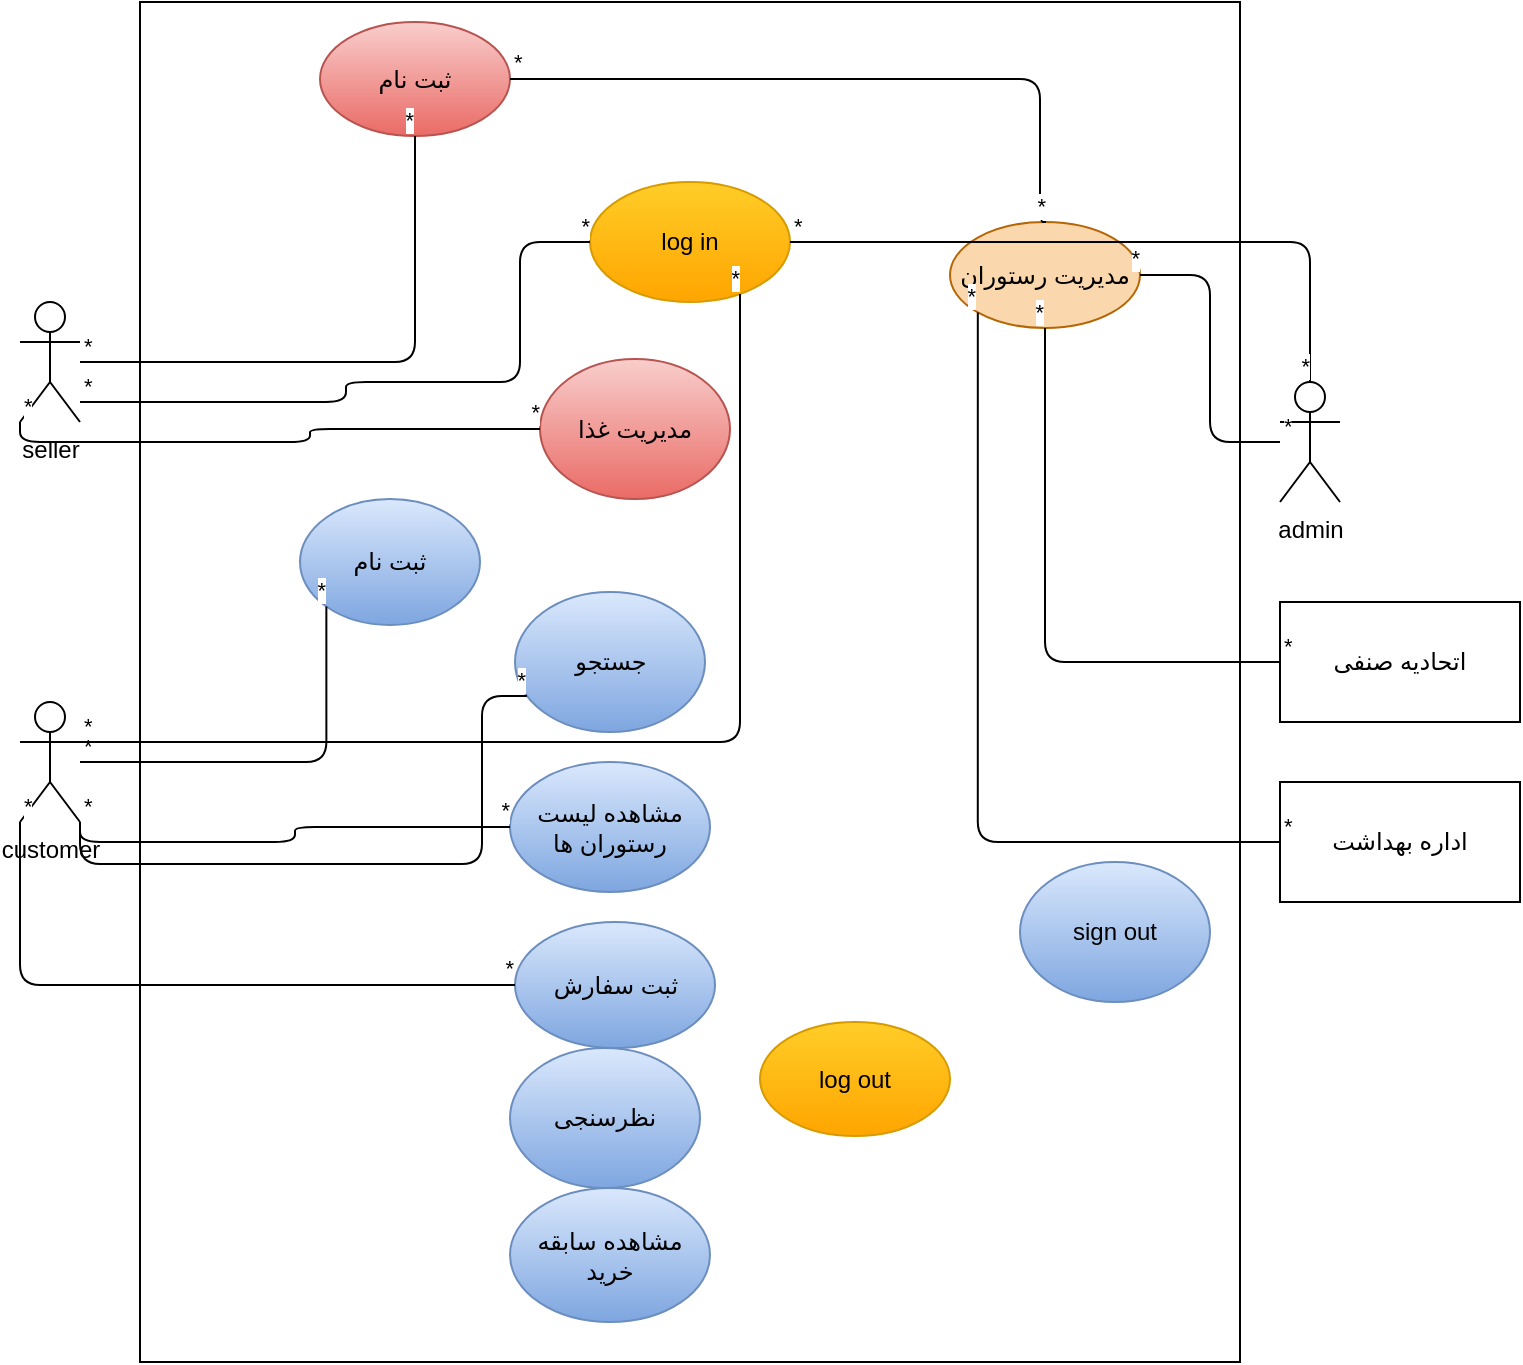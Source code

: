<mxfile version="13.10.5" type="github">
  <diagram name="Page-1" id="e7e014a7-5840-1c2e-5031-d8a46d1fe8dd">
    <mxGraphModel dx="868" dy="479" grid="1" gridSize="10" guides="1" tooltips="1" connect="1" arrows="1" fold="1" page="1" pageScale="1" pageWidth="1169" pageHeight="826" background="#ffffff" math="0" shadow="0">
      <root>
        <mxCell id="0" />
        <mxCell id="1" parent="0" />
        <mxCell id="Ti_cdP-LwR2GLxK3Q5Qu-41" value="" style="rounded=0;whiteSpace=wrap;html=1;" parent="1" vertex="1">
          <mxGeometry x="290" y="150" width="550" height="680" as="geometry" />
        </mxCell>
        <mxCell id="Ti_cdP-LwR2GLxK3Q5Qu-43" value="customer" style="shape=umlActor;verticalLabelPosition=bottom;verticalAlign=top;html=1;outlineConnect=0;" parent="1" vertex="1">
          <mxGeometry x="230" y="500" width="30" height="60" as="geometry" />
        </mxCell>
        <mxCell id="rXxGUh9YkXs_mze31AUG-1" value="ثبت نام" style="ellipse;whiteSpace=wrap;html=1;fillColor=#dae8fc;strokeColor=#6c8ebf;gradientColor=#7ea6e0;" parent="1" vertex="1">
          <mxGeometry x="370" y="398.5" width="90" height="63" as="geometry" />
        </mxCell>
        <mxCell id="Ti_cdP-LwR2GLxK3Q5Qu-42" value="seller" style="shape=umlActor;verticalLabelPosition=bottom;verticalAlign=top;html=1;outlineConnect=0;" parent="1" vertex="1">
          <mxGeometry x="230" y="300" width="30" height="60" as="geometry" />
        </mxCell>
        <mxCell id="rXxGUh9YkXs_mze31AUG-5" value="admin" style="shape=umlActor;verticalLabelPosition=bottom;verticalAlign=top;html=1;outlineConnect=0;" parent="1" vertex="1">
          <mxGeometry x="860" y="340" width="30" height="60" as="geometry" />
        </mxCell>
        <mxCell id="Jm9gUiOZweeL1IYtcXkK-2" value="log in" style="ellipse;whiteSpace=wrap;html=1;fillColor=#ffcd28;strokeColor=#d79b00;gradientColor=#ffa500;" parent="1" vertex="1">
          <mxGeometry x="515" y="240" width="100" height="60" as="geometry" />
        </mxCell>
        <mxCell id="oFaBCXIpXnut_KhmdDa9-3" value="مشاهده سابقه خرید" style="ellipse;whiteSpace=wrap;html=1;fillColor=#dae8fc;strokeColor=#6c8ebf;gradientColor=#7ea6e0;" parent="1" vertex="1">
          <mxGeometry x="475" y="743" width="100" height="67" as="geometry" />
        </mxCell>
        <mxCell id="oFaBCXIpXnut_KhmdDa9-5" value="اتحادیه صنفی" style="rounded=0;whiteSpace=wrap;html=1;" parent="1" vertex="1">
          <mxGeometry x="860" y="450" width="120" height="60" as="geometry" />
        </mxCell>
        <mxCell id="oFaBCXIpXnut_KhmdDa9-6" value="اداره بهداشت" style="rounded=0;whiteSpace=wrap;html=1;" parent="1" vertex="1">
          <mxGeometry x="860" y="540" width="120" height="60" as="geometry" />
        </mxCell>
        <mxCell id="oFaBCXIpXnut_KhmdDa9-7" value="مشاهده لیست رستوران ها" style="ellipse;whiteSpace=wrap;html=1;fillColor=#dae8fc;strokeColor=#6c8ebf;gradientColor=#7ea6e0;" parent="1" vertex="1">
          <mxGeometry x="475" y="530" width="100" height="65" as="geometry" />
        </mxCell>
        <mxCell id="oFaBCXIpXnut_KhmdDa9-9" style="edgeStyle=orthogonalEdgeStyle;rounded=0;orthogonalLoop=1;jettySize=auto;html=1;exitX=0.5;exitY=1;exitDx=0;exitDy=0;" parent="1" source="oFaBCXIpXnut_KhmdDa9-7" target="oFaBCXIpXnut_KhmdDa9-7" edge="1">
          <mxGeometry relative="1" as="geometry" />
        </mxCell>
        <mxCell id="oFaBCXIpXnut_KhmdDa9-12" value="ثبت سفارش" style="ellipse;whiteSpace=wrap;html=1;fillColor=#dae8fc;strokeColor=#6c8ebf;gradientColor=#7ea6e0;" parent="1" vertex="1">
          <mxGeometry x="477.5" y="610" width="100" height="63" as="geometry" />
        </mxCell>
        <mxCell id="oFaBCXIpXnut_KhmdDa9-16" value="نظرسنجی" style="ellipse;whiteSpace=wrap;html=1;fillColor=#dae8fc;strokeColor=#6c8ebf;gradientColor=#7ea6e0;" parent="1" vertex="1">
          <mxGeometry x="475" y="673" width="95" height="70" as="geometry" />
        </mxCell>
        <mxCell id="oFaBCXIpXnut_KhmdDa9-20" value="sign out" style="ellipse;whiteSpace=wrap;html=1;fillColor=#dae8fc;strokeColor=#6c8ebf;gradientColor=#7ea6e0;" parent="1" vertex="1">
          <mxGeometry x="730" y="580" width="95" height="70" as="geometry" />
        </mxCell>
        <mxCell id="oFaBCXIpXnut_KhmdDa9-21" value="جستجو" style="ellipse;whiteSpace=wrap;html=1;fillColor=#dae8fc;strokeColor=#6c8ebf;gradientColor=#7ea6e0;" parent="1" vertex="1">
          <mxGeometry x="477.5" y="445" width="95" height="70" as="geometry" />
        </mxCell>
        <mxCell id="oFaBCXIpXnut_KhmdDa9-22" value="مدیریت غذا" style="ellipse;whiteSpace=wrap;html=1;fillColor=#f8cecc;strokeColor=#b85450;gradientColor=#ea6b66;" parent="1" vertex="1">
          <mxGeometry x="490" y="328.5" width="95" height="70" as="geometry" />
        </mxCell>
        <mxCell id="oFaBCXIpXnut_KhmdDa9-25" value="ثبت نام" style="ellipse;whiteSpace=wrap;html=1;fillColor=#f8cecc;strokeColor=#b85450;gradientColor=#ea6b66;" parent="1" vertex="1">
          <mxGeometry x="380" y="160" width="95" height="57" as="geometry" />
        </mxCell>
        <mxCell id="oFaBCXIpXnut_KhmdDa9-54" value="مدیریت رستوران" style="ellipse;whiteSpace=wrap;html=1;fillColor=#fad7ac;strokeColor=#b46504;" parent="1" vertex="1">
          <mxGeometry x="695" y="260" width="95" height="53" as="geometry" />
        </mxCell>
        <mxCell id="oFaBCXIpXnut_KhmdDa9-55" value="log out" style="ellipse;whiteSpace=wrap;html=1;fillColor=#ffcd28;strokeColor=#d79b00;gradientColor=#ffa500;" parent="1" vertex="1">
          <mxGeometry x="600" y="660" width="95" height="57" as="geometry" />
        </mxCell>
        <mxCell id="tuV4X_k9Qu2jWLp6rywg-1" value="" style="endArrow=none;html=1;edgeStyle=orthogonalEdgeStyle;" parent="1" source="Ti_cdP-LwR2GLxK3Q5Qu-42" target="oFaBCXIpXnut_KhmdDa9-25" edge="1">
          <mxGeometry relative="1" as="geometry">
            <mxPoint x="260" y="340" as="sourcePoint" />
            <mxPoint x="420" y="340" as="targetPoint" />
          </mxGeometry>
        </mxCell>
        <mxCell id="tuV4X_k9Qu2jWLp6rywg-2" value="*" style="edgeLabel;resizable=0;html=1;align=left;verticalAlign=bottom;" parent="tuV4X_k9Qu2jWLp6rywg-1" connectable="0" vertex="1">
          <mxGeometry x="-1" relative="1" as="geometry" />
        </mxCell>
        <mxCell id="tuV4X_k9Qu2jWLp6rywg-3" value="*" style="edgeLabel;resizable=0;html=1;align=right;verticalAlign=bottom;" parent="tuV4X_k9Qu2jWLp6rywg-1" connectable="0" vertex="1">
          <mxGeometry x="1" relative="1" as="geometry" />
        </mxCell>
        <mxCell id="oFaBCXIpXnut_KhmdDa9-77" value="" style="endArrow=none;html=1;edgeStyle=orthogonalEdgeStyle;entryX=0;entryY=1;entryDx=0;entryDy=0;" parent="1" source="Ti_cdP-LwR2GLxK3Q5Qu-43" target="rXxGUh9YkXs_mze31AUG-1" edge="1">
          <mxGeometry relative="1" as="geometry">
            <mxPoint x="260" y="540" as="sourcePoint" />
            <mxPoint x="420" y="540" as="targetPoint" />
          </mxGeometry>
        </mxCell>
        <mxCell id="oFaBCXIpXnut_KhmdDa9-78" value="*" style="edgeLabel;resizable=0;html=1;align=left;verticalAlign=bottom;" parent="oFaBCXIpXnut_KhmdDa9-77" connectable="0" vertex="1">
          <mxGeometry x="-1" relative="1" as="geometry" />
        </mxCell>
        <mxCell id="oFaBCXIpXnut_KhmdDa9-79" value="*" style="edgeLabel;resizable=0;html=1;align=right;verticalAlign=bottom;" parent="oFaBCXIpXnut_KhmdDa9-77" connectable="0" vertex="1">
          <mxGeometry x="1" relative="1" as="geometry" />
        </mxCell>
        <mxCell id="oFaBCXIpXnut_KhmdDa9-80" value="" style="endArrow=none;html=1;edgeStyle=orthogonalEdgeStyle;" parent="1" source="oFaBCXIpXnut_KhmdDa9-25" edge="1">
          <mxGeometry relative="1" as="geometry">
            <mxPoint x="520" y="313" as="sourcePoint" />
            <mxPoint x="743" y="260" as="targetPoint" />
            <Array as="points">
              <mxPoint x="740" y="189" />
              <mxPoint x="740" y="260" />
              <mxPoint x="743" y="260" />
            </Array>
          </mxGeometry>
        </mxCell>
        <mxCell id="oFaBCXIpXnut_KhmdDa9-81" value="*" style="edgeLabel;resizable=0;html=1;align=left;verticalAlign=bottom;" parent="oFaBCXIpXnut_KhmdDa9-80" connectable="0" vertex="1">
          <mxGeometry x="-1" relative="1" as="geometry" />
        </mxCell>
        <mxCell id="oFaBCXIpXnut_KhmdDa9-82" value="*" style="edgeLabel;resizable=0;html=1;align=right;verticalAlign=bottom;" parent="oFaBCXIpXnut_KhmdDa9-80" connectable="0" vertex="1">
          <mxGeometry x="1" relative="1" as="geometry" />
        </mxCell>
        <mxCell id="oFaBCXIpXnut_KhmdDa9-83" value="" style="endArrow=none;html=1;edgeStyle=orthogonalEdgeStyle;entryX=1;entryY=0.5;entryDx=0;entryDy=0;" parent="1" source="rXxGUh9YkXs_mze31AUG-5" target="oFaBCXIpXnut_KhmdDa9-54" edge="1">
          <mxGeometry relative="1" as="geometry">
            <mxPoint x="637.5" y="361.5" as="sourcePoint" />
            <mxPoint x="790" y="340" as="targetPoint" />
          </mxGeometry>
        </mxCell>
        <mxCell id="oFaBCXIpXnut_KhmdDa9-84" value="*" style="edgeLabel;resizable=0;html=1;align=left;verticalAlign=bottom;" parent="oFaBCXIpXnut_KhmdDa9-83" connectable="0" vertex="1">
          <mxGeometry x="-1" relative="1" as="geometry" />
        </mxCell>
        <mxCell id="oFaBCXIpXnut_KhmdDa9-85" value="*" style="edgeLabel;resizable=0;html=1;align=right;verticalAlign=bottom;" parent="oFaBCXIpXnut_KhmdDa9-83" connectable="0" vertex="1">
          <mxGeometry x="1" relative="1" as="geometry" />
        </mxCell>
        <mxCell id="oFaBCXIpXnut_KhmdDa9-86" value="" style="endArrow=none;html=1;edgeStyle=orthogonalEdgeStyle;entryX=0.5;entryY=1;entryDx=0;entryDy=0;" parent="1" source="oFaBCXIpXnut_KhmdDa9-5" target="oFaBCXIpXnut_KhmdDa9-54" edge="1">
          <mxGeometry relative="1" as="geometry">
            <mxPoint x="625" y="381.5" as="sourcePoint" />
            <mxPoint x="777.5" y="360" as="targetPoint" />
          </mxGeometry>
        </mxCell>
        <mxCell id="oFaBCXIpXnut_KhmdDa9-87" value="*" style="edgeLabel;resizable=0;html=1;align=left;verticalAlign=bottom;" parent="oFaBCXIpXnut_KhmdDa9-86" connectable="0" vertex="1">
          <mxGeometry x="-1" relative="1" as="geometry" />
        </mxCell>
        <mxCell id="oFaBCXIpXnut_KhmdDa9-88" value="*" style="edgeLabel;resizable=0;html=1;align=right;verticalAlign=bottom;" parent="oFaBCXIpXnut_KhmdDa9-86" connectable="0" vertex="1">
          <mxGeometry x="1" relative="1" as="geometry" />
        </mxCell>
        <mxCell id="oFaBCXIpXnut_KhmdDa9-89" value="" style="endArrow=none;html=1;edgeStyle=orthogonalEdgeStyle;entryX=0;entryY=1;entryDx=0;entryDy=0;exitX=0;exitY=0.5;exitDx=0;exitDy=0;" parent="1" source="oFaBCXIpXnut_KhmdDa9-6" target="oFaBCXIpXnut_KhmdDa9-54" edge="1">
          <mxGeometry relative="1" as="geometry">
            <mxPoint x="580" y="361.5" as="sourcePoint" />
            <mxPoint x="732.5" y="340" as="targetPoint" />
          </mxGeometry>
        </mxCell>
        <mxCell id="oFaBCXIpXnut_KhmdDa9-90" value="*" style="edgeLabel;resizable=0;html=1;align=left;verticalAlign=bottom;" parent="oFaBCXIpXnut_KhmdDa9-89" connectable="0" vertex="1">
          <mxGeometry x="-1" relative="1" as="geometry" />
        </mxCell>
        <mxCell id="oFaBCXIpXnut_KhmdDa9-91" value="*" style="edgeLabel;resizable=0;html=1;align=right;verticalAlign=bottom;" parent="oFaBCXIpXnut_KhmdDa9-89" connectable="0" vertex="1">
          <mxGeometry x="1" relative="1" as="geometry" />
        </mxCell>
        <mxCell id="oFaBCXIpXnut_KhmdDa9-92" value="" style="endArrow=none;html=1;edgeStyle=orthogonalEdgeStyle;" parent="1" source="Jm9gUiOZweeL1IYtcXkK-2" target="rXxGUh9YkXs_mze31AUG-5" edge="1">
          <mxGeometry relative="1" as="geometry">
            <mxPoint x="650" y="410.75" as="sourcePoint" />
            <mxPoint x="802.5" y="389.25" as="targetPoint" />
          </mxGeometry>
        </mxCell>
        <mxCell id="oFaBCXIpXnut_KhmdDa9-93" value="*" style="edgeLabel;resizable=0;html=1;align=left;verticalAlign=bottom;" parent="oFaBCXIpXnut_KhmdDa9-92" connectable="0" vertex="1">
          <mxGeometry x="-1" relative="1" as="geometry" />
        </mxCell>
        <mxCell id="oFaBCXIpXnut_KhmdDa9-94" value="*" style="edgeLabel;resizable=0;html=1;align=right;verticalAlign=bottom;" parent="oFaBCXIpXnut_KhmdDa9-92" connectable="0" vertex="1">
          <mxGeometry x="1" relative="1" as="geometry" />
        </mxCell>
        <mxCell id="oFaBCXIpXnut_KhmdDa9-95" value="" style="endArrow=none;html=1;edgeStyle=orthogonalEdgeStyle;entryX=0;entryY=0.5;entryDx=0;entryDy=0;" parent="1" source="Ti_cdP-LwR2GLxK3Q5Qu-42" target="Jm9gUiOZweeL1IYtcXkK-2" edge="1">
          <mxGeometry relative="1" as="geometry">
            <mxPoint x="302.5" y="260" as="sourcePoint" />
            <mxPoint x="455" y="238.5" as="targetPoint" />
            <Array as="points">
              <mxPoint x="393" y="350" />
              <mxPoint x="393" y="340" />
              <mxPoint x="480" y="340" />
              <mxPoint x="480" y="270" />
            </Array>
          </mxGeometry>
        </mxCell>
        <mxCell id="oFaBCXIpXnut_KhmdDa9-96" value="*" style="edgeLabel;resizable=0;html=1;align=left;verticalAlign=bottom;" parent="oFaBCXIpXnut_KhmdDa9-95" connectable="0" vertex="1">
          <mxGeometry x="-1" relative="1" as="geometry" />
        </mxCell>
        <mxCell id="oFaBCXIpXnut_KhmdDa9-97" value="*" style="edgeLabel;resizable=0;html=1;align=right;verticalAlign=bottom;" parent="oFaBCXIpXnut_KhmdDa9-95" connectable="0" vertex="1">
          <mxGeometry x="1" relative="1" as="geometry" />
        </mxCell>
        <mxCell id="oFaBCXIpXnut_KhmdDa9-98" value="" style="endArrow=none;html=1;edgeStyle=orthogonalEdgeStyle;" parent="1" source="Ti_cdP-LwR2GLxK3Q5Qu-43" target="Jm9gUiOZweeL1IYtcXkK-2" edge="1">
          <mxGeometry relative="1" as="geometry">
            <mxPoint x="450" y="381.5" as="sourcePoint" />
            <mxPoint x="602.5" y="360" as="targetPoint" />
            <Array as="points">
              <mxPoint x="590" y="520" />
            </Array>
          </mxGeometry>
        </mxCell>
        <mxCell id="oFaBCXIpXnut_KhmdDa9-99" value="*" style="edgeLabel;resizable=0;html=1;align=left;verticalAlign=bottom;" parent="oFaBCXIpXnut_KhmdDa9-98" connectable="0" vertex="1">
          <mxGeometry x="-1" relative="1" as="geometry" />
        </mxCell>
        <mxCell id="oFaBCXIpXnut_KhmdDa9-100" value="*" style="edgeLabel;resizable=0;html=1;align=right;verticalAlign=bottom;" parent="oFaBCXIpXnut_KhmdDa9-98" connectable="0" vertex="1">
          <mxGeometry x="1" relative="1" as="geometry" />
        </mxCell>
        <mxCell id="oFaBCXIpXnut_KhmdDa9-107" value="" style="endArrow=none;html=1;edgeStyle=orthogonalEdgeStyle;exitX=1;exitY=1;exitDx=0;exitDy=0;exitPerimeter=0;" parent="1" source="Ti_cdP-LwR2GLxK3Q5Qu-43" target="oFaBCXIpXnut_KhmdDa9-21" edge="1">
          <mxGeometry relative="1" as="geometry">
            <mxPoint x="307.5" y="580.75" as="sourcePoint" />
            <mxPoint x="460" y="559.25" as="targetPoint" />
            <Array as="points">
              <mxPoint x="260" y="581" />
              <mxPoint x="461" y="581" />
              <mxPoint x="461" y="497" />
            </Array>
          </mxGeometry>
        </mxCell>
        <mxCell id="oFaBCXIpXnut_KhmdDa9-108" value="*" style="edgeLabel;resizable=0;html=1;align=left;verticalAlign=bottom;" parent="oFaBCXIpXnut_KhmdDa9-107" connectable="0" vertex="1">
          <mxGeometry x="-1" relative="1" as="geometry" />
        </mxCell>
        <mxCell id="oFaBCXIpXnut_KhmdDa9-109" value="*" style="edgeLabel;resizable=0;html=1;align=right;verticalAlign=bottom;" parent="oFaBCXIpXnut_KhmdDa9-107" connectable="0" vertex="1">
          <mxGeometry x="1" relative="1" as="geometry" />
        </mxCell>
        <mxCell id="oFaBCXIpXnut_KhmdDa9-110" value="" style="endArrow=none;html=1;edgeStyle=orthogonalEdgeStyle;entryX=0;entryY=0.5;entryDx=0;entryDy=0;exitX=1;exitY=1;exitDx=0;exitDy=0;exitPerimeter=0;" parent="1" source="Ti_cdP-LwR2GLxK3Q5Qu-43" target="oFaBCXIpXnut_KhmdDa9-7" edge="1">
          <mxGeometry relative="1" as="geometry">
            <mxPoint x="338.75" y="610.5" as="sourcePoint" />
            <mxPoint x="491.25" y="589" as="targetPoint" />
          </mxGeometry>
        </mxCell>
        <mxCell id="oFaBCXIpXnut_KhmdDa9-111" value="*" style="edgeLabel;resizable=0;html=1;align=left;verticalAlign=bottom;" parent="oFaBCXIpXnut_KhmdDa9-110" connectable="0" vertex="1">
          <mxGeometry x="-1" relative="1" as="geometry" />
        </mxCell>
        <mxCell id="oFaBCXIpXnut_KhmdDa9-112" value="*" style="edgeLabel;resizable=0;html=1;align=right;verticalAlign=bottom;" parent="oFaBCXIpXnut_KhmdDa9-110" connectable="0" vertex="1">
          <mxGeometry x="1" relative="1" as="geometry" />
        </mxCell>
        <mxCell id="oFaBCXIpXnut_KhmdDa9-113" value="" style="endArrow=none;html=1;edgeStyle=orthogonalEdgeStyle;entryX=0;entryY=0.5;entryDx=0;entryDy=0;exitX=0;exitY=1;exitDx=0;exitDy=0;exitPerimeter=0;" parent="1" source="Ti_cdP-LwR2GLxK3Q5Qu-42" target="oFaBCXIpXnut_KhmdDa9-22" edge="1">
          <mxGeometry relative="1" as="geometry">
            <mxPoint x="320" y="390" as="sourcePoint" />
            <mxPoint x="472.5" y="368.5" as="targetPoint" />
          </mxGeometry>
        </mxCell>
        <mxCell id="oFaBCXIpXnut_KhmdDa9-114" value="*" style="edgeLabel;resizable=0;html=1;align=left;verticalAlign=bottom;" parent="oFaBCXIpXnut_KhmdDa9-113" connectable="0" vertex="1">
          <mxGeometry x="-1" relative="1" as="geometry" />
        </mxCell>
        <mxCell id="oFaBCXIpXnut_KhmdDa9-115" value="*" style="edgeLabel;resizable=0;html=1;align=right;verticalAlign=bottom;" parent="oFaBCXIpXnut_KhmdDa9-113" connectable="0" vertex="1">
          <mxGeometry x="1" relative="1" as="geometry" />
        </mxCell>
        <mxCell id="oFaBCXIpXnut_KhmdDa9-116" value="" style="endArrow=none;html=1;edgeStyle=orthogonalEdgeStyle;entryX=0;entryY=0.5;entryDx=0;entryDy=0;exitX=0;exitY=1;exitDx=0;exitDy=0;exitPerimeter=0;" parent="1" source="Ti_cdP-LwR2GLxK3Q5Qu-43" target="oFaBCXIpXnut_KhmdDa9-12" edge="1">
          <mxGeometry relative="1" as="geometry">
            <mxPoint x="230" y="610" as="sourcePoint" />
            <mxPoint x="460" y="650" as="targetPoint" />
          </mxGeometry>
        </mxCell>
        <mxCell id="oFaBCXIpXnut_KhmdDa9-117" value="*" style="edgeLabel;resizable=0;html=1;align=left;verticalAlign=bottom;" parent="oFaBCXIpXnut_KhmdDa9-116" connectable="0" vertex="1">
          <mxGeometry x="-1" relative="1" as="geometry" />
        </mxCell>
        <mxCell id="oFaBCXIpXnut_KhmdDa9-118" value="*" style="edgeLabel;resizable=0;html=1;align=right;verticalAlign=bottom;" parent="oFaBCXIpXnut_KhmdDa9-116" connectable="0" vertex="1">
          <mxGeometry x="1" relative="1" as="geometry" />
        </mxCell>
      </root>
    </mxGraphModel>
  </diagram>
</mxfile>
